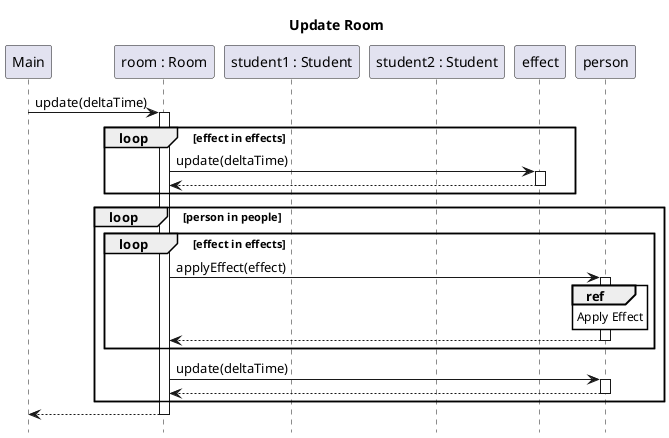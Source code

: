 @startuml room-update
title Update Room
hide footbox
autoactivate on
skinparam SequenceReferenceBackgroundColor white

participant Main
participant "room : Room" as room
participant "student1 : Student" as s1
participant "student2 : Student" as s2

Main -> room : update(deltaTime)
	loop effect in effects
		room -> effect : update(deltaTime)
		return
	end
	loop person in people
		loop effect in effects
			room -> person ++: applyEffect(effect)
				ref over person: Apply Effect
			return
		end
		room -> person : update(deltaTime)
		return
	end
return

@enduml